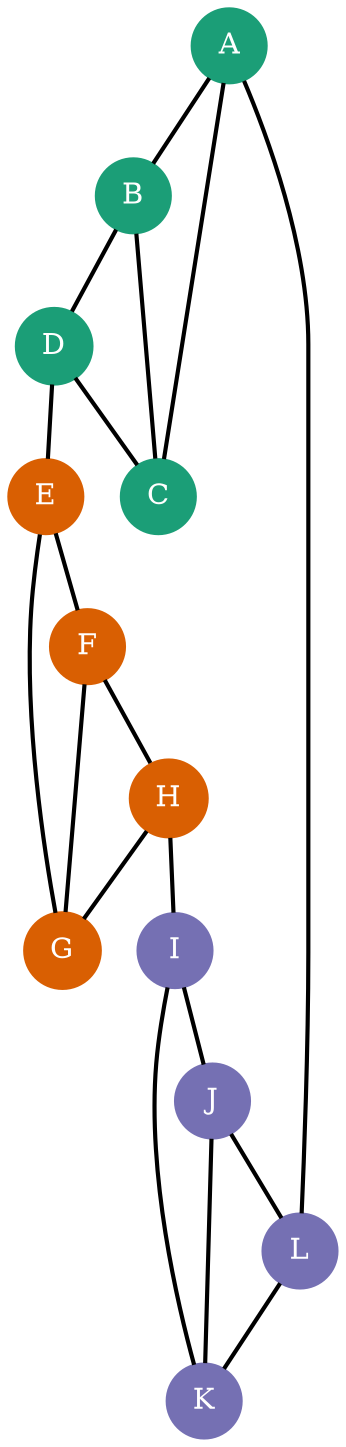 graph G {
  node [fontcolor="white",style="filled", shape="circle"];
  edge [penwidth=2];

  node [color="/dark23/1"];
  A -- B -- D -- C -- A;
  B -- C;

  node [color="/dark23/2"];
  E -- F -- H -- G -- E;
  F -- G;

  node [color="/dark23/3"];
  I -- J -- L -- K -- I;
  J -- K;

  # Link between groups
  D -- E;
  H -- I;
  L -- A;
}

